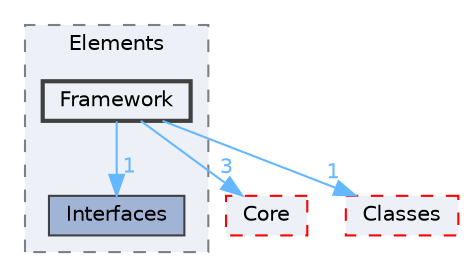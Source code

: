 digraph "Framework"
{
 // INTERACTIVE_SVG=YES
 // LATEX_PDF_SIZE
  bgcolor="transparent";
  edge [fontname=Helvetica,fontsize=10,labelfontname=Helvetica,labelfontsize=10];
  node [fontname=Helvetica,fontsize=10,shape=box,height=0.2,width=0.4];
  compound=true
  subgraph clusterdir_2848491951e81d6ed5b69fe207134632 {
    graph [ bgcolor="#edf0f7", pencolor="grey50", label="Elements", fontname=Helvetica,fontsize=10 style="filled,dashed", URL="dir_2848491951e81d6ed5b69fe207134632.html",tooltip=""]
  dir_1aebe0baad59a292f817c5f7921965bb [label="Interfaces", fillcolor="#a2b4d6", color="grey25", style="filled", URL="dir_1aebe0baad59a292f817c5f7921965bb.html",tooltip=""];
  dir_d74ee023dc697eb52a29dc3af9e6b30f [label="Framework", fillcolor="#edf0f7", color="grey25", style="filled,bold", URL="dir_d74ee023dc697eb52a29dc3af9e6b30f.html",tooltip=""];
  }
  dir_0e6cddcc9caa1238c7f3774224afaa45 [label="Core", fillcolor="#edf0f7", color="red", style="filled,dashed", URL="dir_0e6cddcc9caa1238c7f3774224afaa45.html",tooltip=""];
  dir_0ed647eebe6ffcaa496d3842b7cec6ce [label="Classes", fillcolor="#edf0f7", color="red", style="filled,dashed", URL="dir_0ed647eebe6ffcaa496d3842b7cec6ce.html",tooltip=""];
  dir_d74ee023dc697eb52a29dc3af9e6b30f->dir_0e6cddcc9caa1238c7f3774224afaa45 [headlabel="3", labeldistance=1.5 headhref="dir_000413_000266.html" href="dir_000413_000266.html" color="steelblue1" fontcolor="steelblue1"];
  dir_d74ee023dc697eb52a29dc3af9e6b30f->dir_0ed647eebe6ffcaa496d3842b7cec6ce [headlabel="1", labeldistance=1.5 headhref="dir_000413_000193.html" href="dir_000413_000193.html" color="steelblue1" fontcolor="steelblue1"];
  dir_d74ee023dc697eb52a29dc3af9e6b30f->dir_1aebe0baad59a292f817c5f7921965bb [headlabel="1", labeldistance=1.5 headhref="dir_000413_000507.html" href="dir_000413_000507.html" color="steelblue1" fontcolor="steelblue1"];
}

